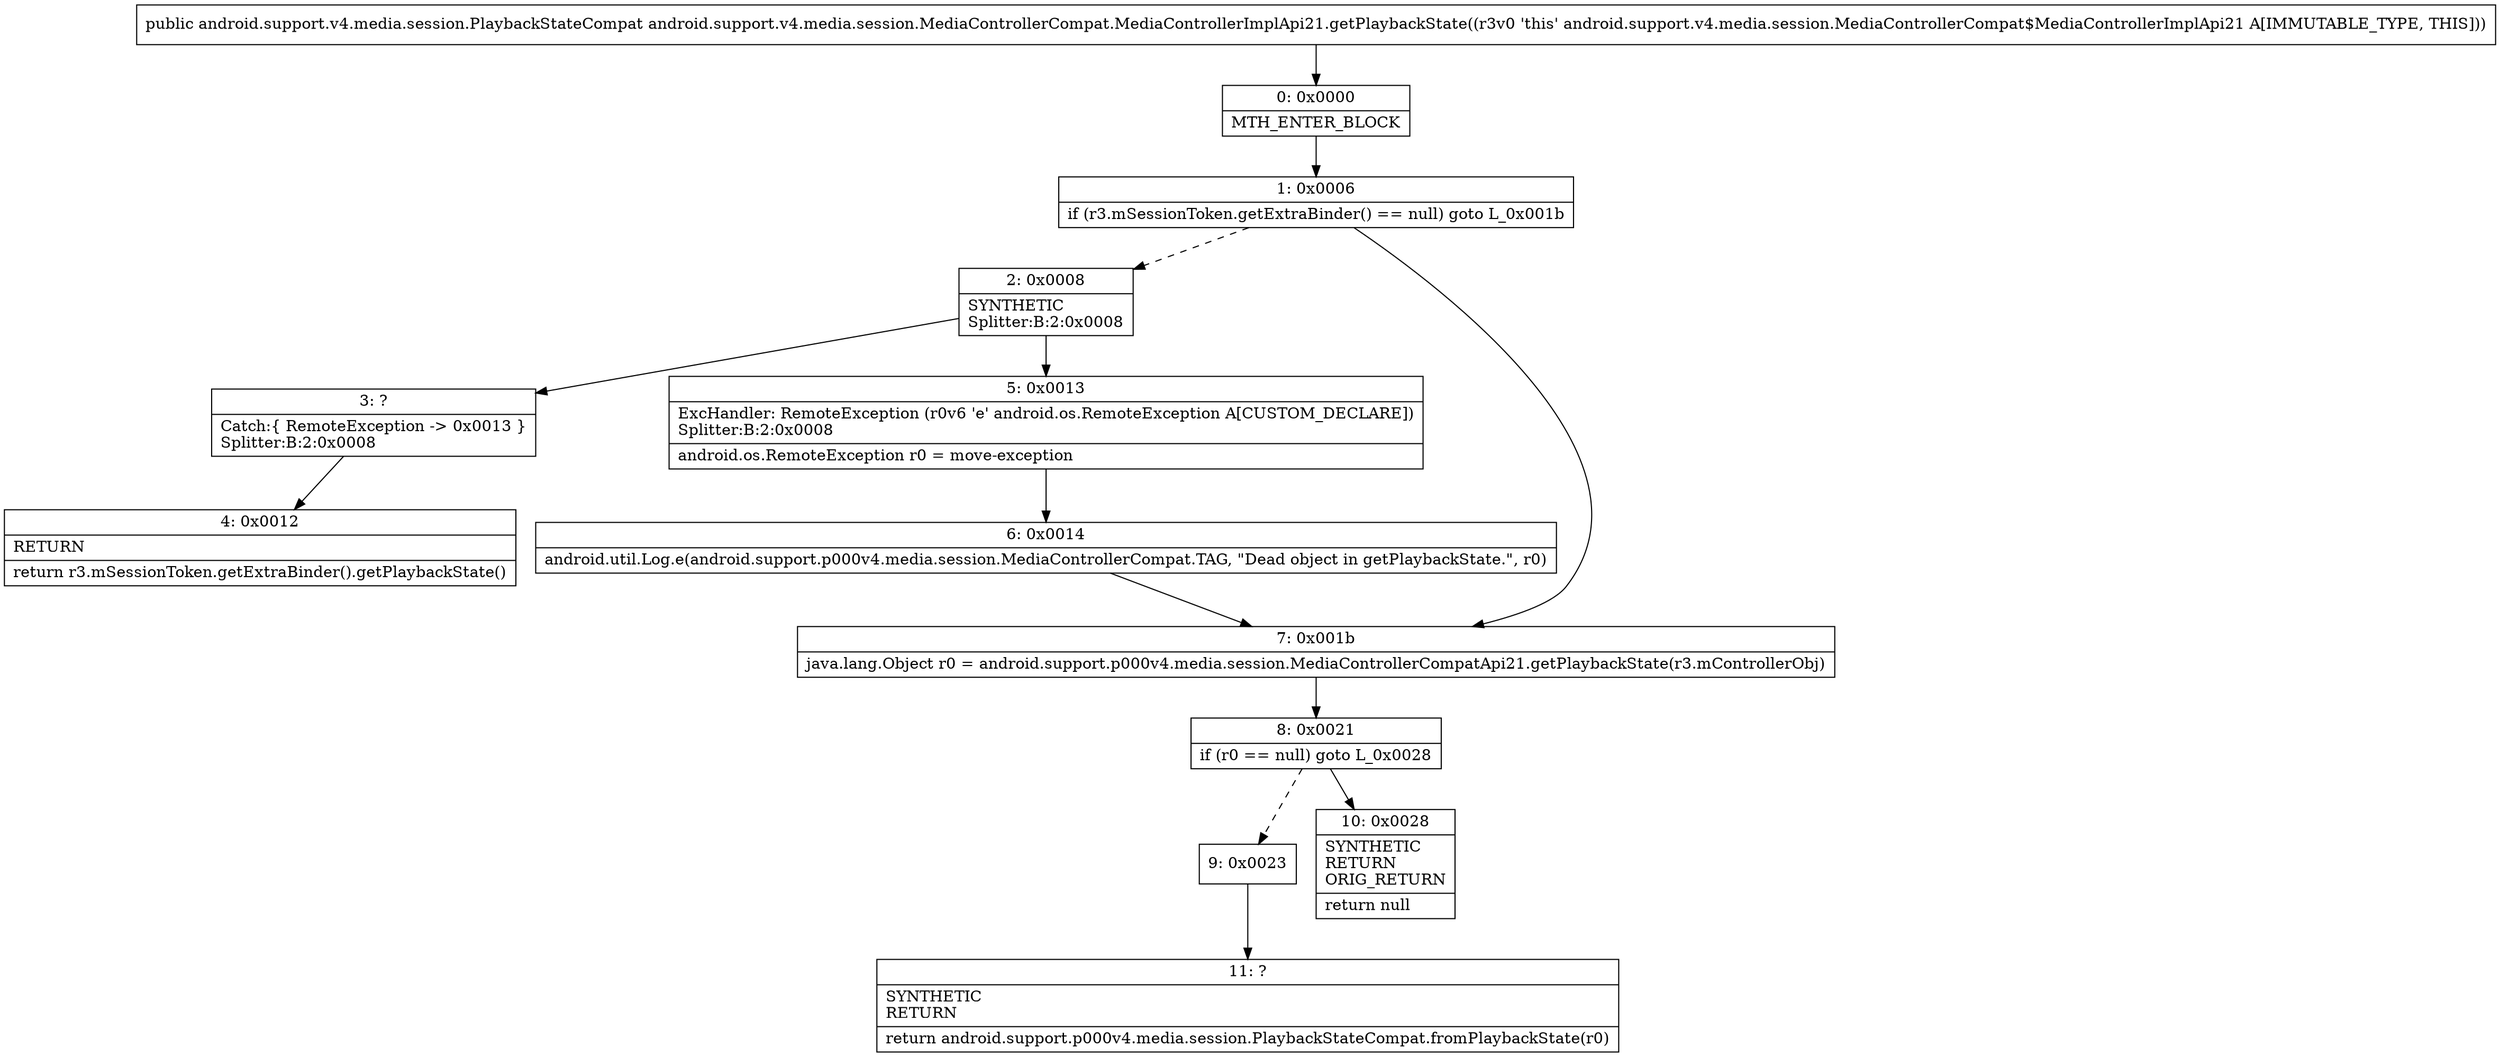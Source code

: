 digraph "CFG forandroid.support.v4.media.session.MediaControllerCompat.MediaControllerImplApi21.getPlaybackState()Landroid\/support\/v4\/media\/session\/PlaybackStateCompat;" {
Node_0 [shape=record,label="{0\:\ 0x0000|MTH_ENTER_BLOCK\l}"];
Node_1 [shape=record,label="{1\:\ 0x0006|if (r3.mSessionToken.getExtraBinder() == null) goto L_0x001b\l}"];
Node_2 [shape=record,label="{2\:\ 0x0008|SYNTHETIC\lSplitter:B:2:0x0008\l}"];
Node_3 [shape=record,label="{3\:\ ?|Catch:\{ RemoteException \-\> 0x0013 \}\lSplitter:B:2:0x0008\l}"];
Node_4 [shape=record,label="{4\:\ 0x0012|RETURN\l|return r3.mSessionToken.getExtraBinder().getPlaybackState()\l}"];
Node_5 [shape=record,label="{5\:\ 0x0013|ExcHandler: RemoteException (r0v6 'e' android.os.RemoteException A[CUSTOM_DECLARE])\lSplitter:B:2:0x0008\l|android.os.RemoteException r0 = move\-exception\l}"];
Node_6 [shape=record,label="{6\:\ 0x0014|android.util.Log.e(android.support.p000v4.media.session.MediaControllerCompat.TAG, \"Dead object in getPlaybackState.\", r0)\l}"];
Node_7 [shape=record,label="{7\:\ 0x001b|java.lang.Object r0 = android.support.p000v4.media.session.MediaControllerCompatApi21.getPlaybackState(r3.mControllerObj)\l}"];
Node_8 [shape=record,label="{8\:\ 0x0021|if (r0 == null) goto L_0x0028\l}"];
Node_9 [shape=record,label="{9\:\ 0x0023}"];
Node_10 [shape=record,label="{10\:\ 0x0028|SYNTHETIC\lRETURN\lORIG_RETURN\l|return null\l}"];
Node_11 [shape=record,label="{11\:\ ?|SYNTHETIC\lRETURN\l|return android.support.p000v4.media.session.PlaybackStateCompat.fromPlaybackState(r0)\l}"];
MethodNode[shape=record,label="{public android.support.v4.media.session.PlaybackStateCompat android.support.v4.media.session.MediaControllerCompat.MediaControllerImplApi21.getPlaybackState((r3v0 'this' android.support.v4.media.session.MediaControllerCompat$MediaControllerImplApi21 A[IMMUTABLE_TYPE, THIS])) }"];
MethodNode -> Node_0;
Node_0 -> Node_1;
Node_1 -> Node_2[style=dashed];
Node_1 -> Node_7;
Node_2 -> Node_3;
Node_2 -> Node_5;
Node_3 -> Node_4;
Node_5 -> Node_6;
Node_6 -> Node_7;
Node_7 -> Node_8;
Node_8 -> Node_9[style=dashed];
Node_8 -> Node_10;
Node_9 -> Node_11;
}

